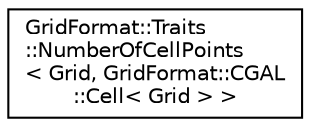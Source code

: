 digraph "Graphical Class Hierarchy"
{
 // LATEX_PDF_SIZE
  edge [fontname="Helvetica",fontsize="10",labelfontname="Helvetica",labelfontsize="10"];
  node [fontname="Helvetica",fontsize="10",shape=record];
  rankdir="LR";
  Node0 [label="GridFormat::Traits\l::NumberOfCellPoints\l\< Grid, GridFormat::CGAL\l::Cell\< Grid \> \>",height=0.2,width=0.4,color="black", fillcolor="white", style="filled",URL="$structGridFormat_1_1Traits_1_1NumberOfCellPoints_3_01Grid_00_01GridFormat_1_1CGAL_1_1Cell_3_01Grid_01_4_01_4.html",tooltip=" "];
}
